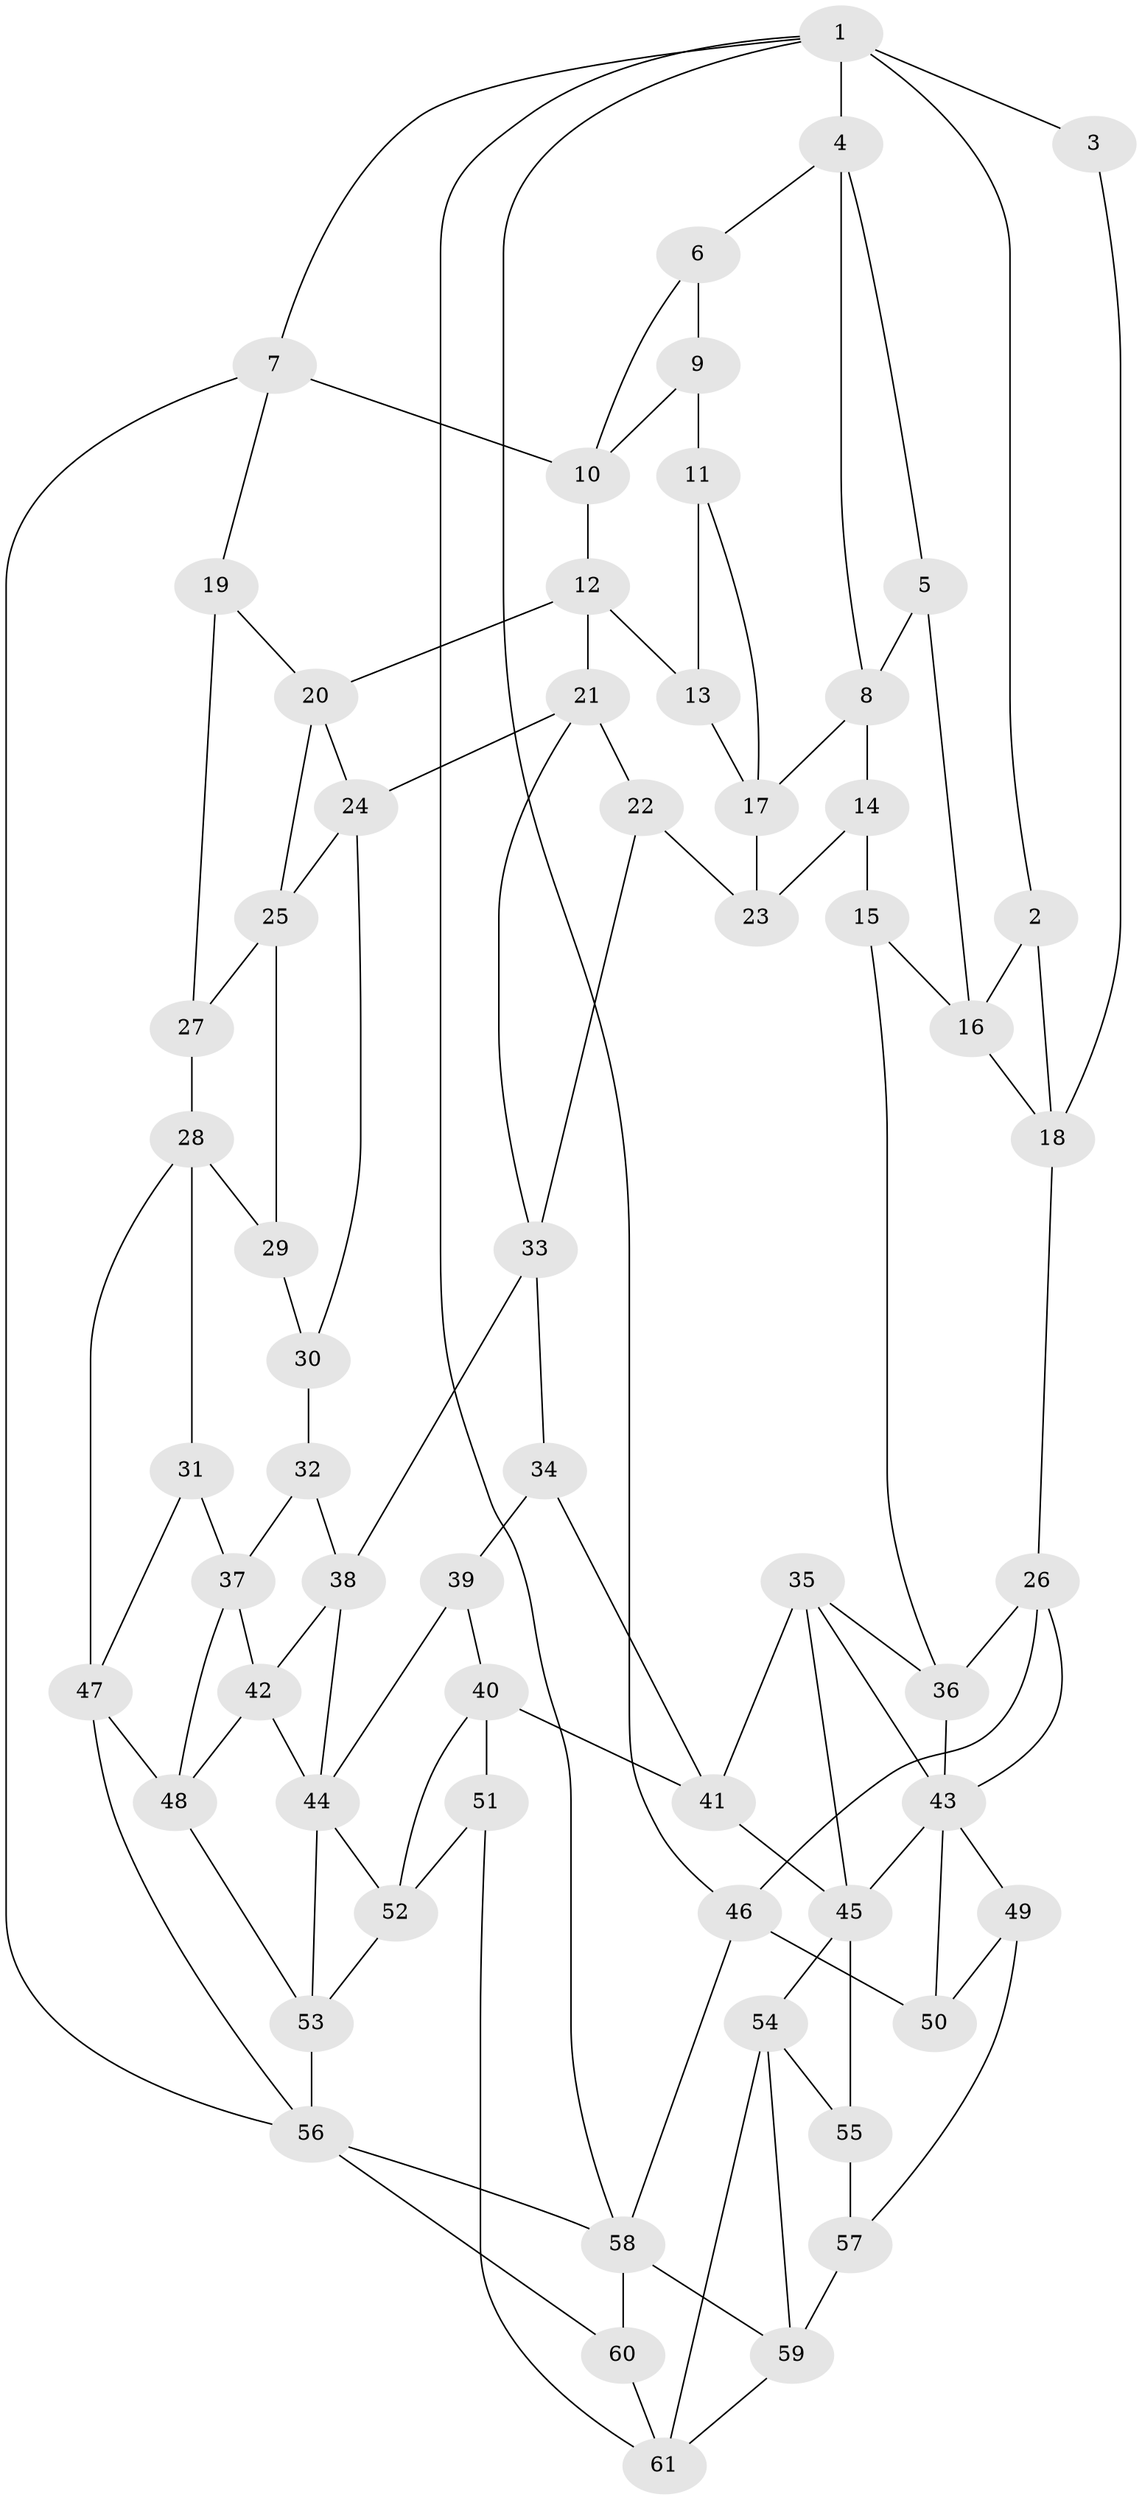 // original degree distribution, {3: 0.01652892561983471, 4: 0.256198347107438, 5: 0.49586776859504134, 6: 0.23140495867768596}
// Generated by graph-tools (version 1.1) at 2025/27/03/09/25 03:27:05]
// undirected, 61 vertices, 113 edges
graph export_dot {
graph [start="1"]
  node [color=gray90,style=filled];
  1;
  2;
  3;
  4;
  5;
  6;
  7;
  8;
  9;
  10;
  11;
  12;
  13;
  14;
  15;
  16;
  17;
  18;
  19;
  20;
  21;
  22;
  23;
  24;
  25;
  26;
  27;
  28;
  29;
  30;
  31;
  32;
  33;
  34;
  35;
  36;
  37;
  38;
  39;
  40;
  41;
  42;
  43;
  44;
  45;
  46;
  47;
  48;
  49;
  50;
  51;
  52;
  53;
  54;
  55;
  56;
  57;
  58;
  59;
  60;
  61;
  1 -- 2 [weight=1.0];
  1 -- 3 [weight=2.0];
  1 -- 4 [weight=1.0];
  1 -- 7 [weight=1.0];
  1 -- 46 [weight=1.0];
  1 -- 58 [weight=1.0];
  2 -- 16 [weight=1.0];
  2 -- 18 [weight=1.0];
  3 -- 18 [weight=1.0];
  4 -- 5 [weight=1.0];
  4 -- 6 [weight=1.0];
  4 -- 8 [weight=1.0];
  5 -- 8 [weight=1.0];
  5 -- 16 [weight=1.0];
  6 -- 9 [weight=1.0];
  6 -- 10 [weight=1.0];
  7 -- 10 [weight=1.0];
  7 -- 19 [weight=1.0];
  7 -- 56 [weight=1.0];
  8 -- 14 [weight=1.0];
  8 -- 17 [weight=1.0];
  9 -- 10 [weight=1.0];
  9 -- 11 [weight=2.0];
  10 -- 12 [weight=1.0];
  11 -- 13 [weight=1.0];
  11 -- 17 [weight=1.0];
  12 -- 13 [weight=1.0];
  12 -- 20 [weight=1.0];
  12 -- 21 [weight=1.0];
  13 -- 17 [weight=1.0];
  14 -- 15 [weight=1.0];
  14 -- 23 [weight=2.0];
  15 -- 16 [weight=1.0];
  15 -- 36 [weight=1.0];
  16 -- 18 [weight=1.0];
  17 -- 23 [weight=1.0];
  18 -- 26 [weight=1.0];
  19 -- 20 [weight=1.0];
  19 -- 27 [weight=2.0];
  20 -- 24 [weight=1.0];
  20 -- 25 [weight=1.0];
  21 -- 22 [weight=1.0];
  21 -- 24 [weight=1.0];
  21 -- 33 [weight=1.0];
  22 -- 23 [weight=1.0];
  22 -- 33 [weight=1.0];
  24 -- 25 [weight=1.0];
  24 -- 30 [weight=1.0];
  25 -- 27 [weight=1.0];
  25 -- 29 [weight=1.0];
  26 -- 36 [weight=1.0];
  26 -- 43 [weight=1.0];
  26 -- 46 [weight=1.0];
  27 -- 28 [weight=1.0];
  28 -- 29 [weight=1.0];
  28 -- 31 [weight=1.0];
  28 -- 47 [weight=1.0];
  29 -- 30 [weight=1.0];
  30 -- 32 [weight=2.0];
  31 -- 37 [weight=1.0];
  31 -- 47 [weight=1.0];
  32 -- 37 [weight=1.0];
  32 -- 38 [weight=1.0];
  33 -- 34 [weight=1.0];
  33 -- 38 [weight=1.0];
  34 -- 39 [weight=1.0];
  34 -- 41 [weight=1.0];
  35 -- 36 [weight=1.0];
  35 -- 41 [weight=1.0];
  35 -- 43 [weight=1.0];
  35 -- 45 [weight=1.0];
  36 -- 43 [weight=1.0];
  37 -- 42 [weight=1.0];
  37 -- 48 [weight=1.0];
  38 -- 42 [weight=1.0];
  38 -- 44 [weight=1.0];
  39 -- 40 [weight=1.0];
  39 -- 44 [weight=2.0];
  40 -- 41 [weight=1.0];
  40 -- 51 [weight=1.0];
  40 -- 52 [weight=1.0];
  41 -- 45 [weight=1.0];
  42 -- 44 [weight=1.0];
  42 -- 48 [weight=1.0];
  43 -- 45 [weight=1.0];
  43 -- 49 [weight=1.0];
  43 -- 50 [weight=1.0];
  44 -- 52 [weight=1.0];
  44 -- 53 [weight=1.0];
  45 -- 54 [weight=1.0];
  45 -- 55 [weight=1.0];
  46 -- 50 [weight=2.0];
  46 -- 58 [weight=1.0];
  47 -- 48 [weight=3.0];
  47 -- 56 [weight=1.0];
  48 -- 53 [weight=1.0];
  49 -- 50 [weight=1.0];
  49 -- 57 [weight=1.0];
  51 -- 52 [weight=1.0];
  51 -- 61 [weight=1.0];
  52 -- 53 [weight=1.0];
  53 -- 56 [weight=1.0];
  54 -- 55 [weight=1.0];
  54 -- 59 [weight=1.0];
  54 -- 61 [weight=1.0];
  55 -- 57 [weight=2.0];
  56 -- 58 [weight=1.0];
  56 -- 60 [weight=1.0];
  57 -- 59 [weight=1.0];
  58 -- 59 [weight=1.0];
  58 -- 60 [weight=1.0];
  59 -- 61 [weight=1.0];
  60 -- 61 [weight=1.0];
}
